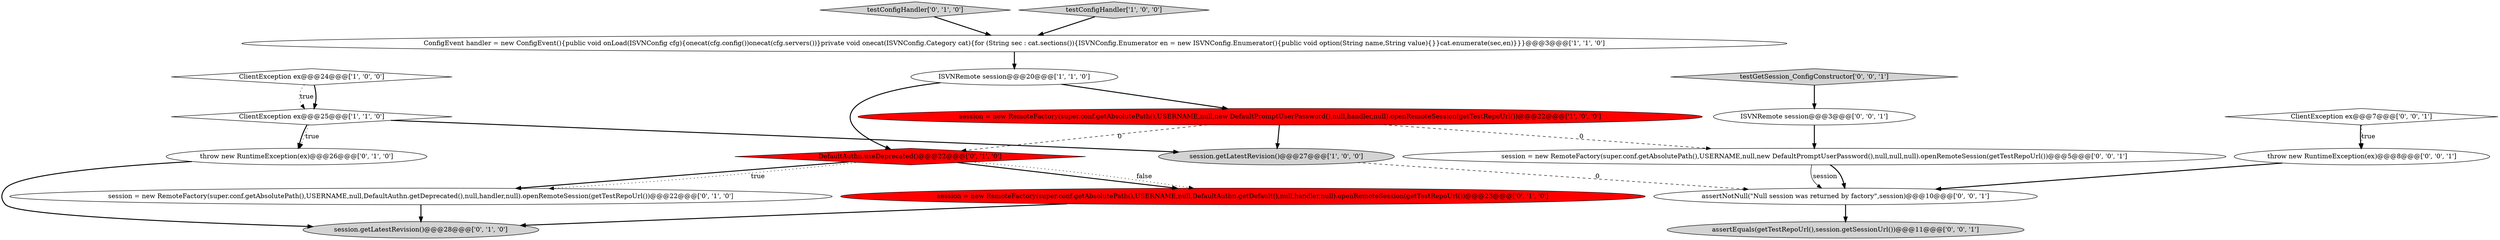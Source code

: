 digraph {
15 [style = filled, label = "ClientException ex@@@7@@@['0', '0', '1']", fillcolor = white, shape = diamond image = "AAA0AAABBB3BBB"];
10 [style = filled, label = "session = new RemoteFactory(super.conf.getAbsolutePath(),USERNAME,null,DefaultAuthn.getDefault(),null,handler,null).openRemoteSession(getTestRepoUrl())@@@23@@@['0', '1', '0']", fillcolor = red, shape = ellipse image = "AAA1AAABBB2BBB"];
11 [style = filled, label = "testConfigHandler['0', '1', '0']", fillcolor = lightgray, shape = diamond image = "AAA0AAABBB2BBB"];
2 [style = filled, label = "session = new RemoteFactory(super.conf.getAbsolutePath(),USERNAME,null,new DefaultPromptUserPassword(),null,handler,null).openRemoteSession(getTestRepoUrl())@@@22@@@['1', '0', '0']", fillcolor = red, shape = ellipse image = "AAA1AAABBB1BBB"];
13 [style = filled, label = "assertEquals(getTestRepoUrl(),session.getSessionUrl())@@@11@@@['0', '0', '1']", fillcolor = lightgray, shape = ellipse image = "AAA0AAABBB3BBB"];
8 [style = filled, label = "session.getLatestRevision()@@@28@@@['0', '1', '0']", fillcolor = lightgray, shape = ellipse image = "AAA0AAABBB2BBB"];
17 [style = filled, label = "assertNotNull(\"Null session was returned by factory\",session)@@@10@@@['0', '0', '1']", fillcolor = white, shape = ellipse image = "AAA0AAABBB3BBB"];
0 [style = filled, label = "ClientException ex@@@25@@@['1', '1', '0']", fillcolor = white, shape = diamond image = "AAA0AAABBB1BBB"];
18 [style = filled, label = "testGetSession_ConfigConstructor['0', '0', '1']", fillcolor = lightgray, shape = diamond image = "AAA0AAABBB3BBB"];
9 [style = filled, label = "DefaultAuthn.useDeprecated()@@@22@@@['0', '1', '0']", fillcolor = red, shape = diamond image = "AAA1AAABBB2BBB"];
12 [style = filled, label = "throw new RuntimeException(ex)@@@26@@@['0', '1', '0']", fillcolor = white, shape = ellipse image = "AAA0AAABBB2BBB"];
7 [style = filled, label = "session = new RemoteFactory(super.conf.getAbsolutePath(),USERNAME,null,DefaultAuthn.getDeprecated(),null,handler,null).openRemoteSession(getTestRepoUrl())@@@22@@@['0', '1', '0']", fillcolor = white, shape = ellipse image = "AAA0AAABBB2BBB"];
16 [style = filled, label = "ISVNRemote session@@@3@@@['0', '0', '1']", fillcolor = white, shape = ellipse image = "AAA0AAABBB3BBB"];
4 [style = filled, label = "ConfigEvent handler = new ConfigEvent(){public void onLoad(ISVNConfig cfg){onecat(cfg.config())onecat(cfg.servers())}private void onecat(ISVNConfig.Category cat){for (String sec : cat.sections()){ISVNConfig.Enumerator en = new ISVNConfig.Enumerator(){public void option(String name,String value){}}cat.enumerate(sec,en)}}}@@@3@@@['1', '1', '0']", fillcolor = white, shape = ellipse image = "AAA0AAABBB1BBB"];
19 [style = filled, label = "throw new RuntimeException(ex)@@@8@@@['0', '0', '1']", fillcolor = white, shape = ellipse image = "AAA0AAABBB3BBB"];
3 [style = filled, label = "session.getLatestRevision()@@@27@@@['1', '0', '0']", fillcolor = lightgray, shape = ellipse image = "AAA0AAABBB1BBB"];
1 [style = filled, label = "ClientException ex@@@24@@@['1', '0', '0']", fillcolor = white, shape = diamond image = "AAA0AAABBB1BBB"];
14 [style = filled, label = "session = new RemoteFactory(super.conf.getAbsolutePath(),USERNAME,null,new DefaultPromptUserPassword(),null,null,null).openRemoteSession(getTestRepoUrl())@@@5@@@['0', '0', '1']", fillcolor = white, shape = ellipse image = "AAA0AAABBB3BBB"];
5 [style = filled, label = "testConfigHandler['1', '0', '0']", fillcolor = lightgray, shape = diamond image = "AAA0AAABBB1BBB"];
6 [style = filled, label = "ISVNRemote session@@@20@@@['1', '1', '0']", fillcolor = white, shape = ellipse image = "AAA0AAABBB1BBB"];
0->3 [style = bold, label=""];
0->12 [style = dotted, label="true"];
3->17 [style = dashed, label="0"];
4->6 [style = bold, label=""];
0->12 [style = bold, label=""];
2->3 [style = bold, label=""];
11->4 [style = bold, label=""];
14->17 [style = bold, label=""];
19->17 [style = bold, label=""];
1->0 [style = bold, label=""];
9->10 [style = bold, label=""];
9->7 [style = bold, label=""];
7->8 [style = bold, label=""];
15->19 [style = bold, label=""];
6->2 [style = bold, label=""];
2->14 [style = dashed, label="0"];
10->8 [style = bold, label=""];
2->9 [style = dashed, label="0"];
12->8 [style = bold, label=""];
15->19 [style = dotted, label="true"];
5->4 [style = bold, label=""];
16->14 [style = bold, label=""];
17->13 [style = bold, label=""];
14->17 [style = solid, label="session"];
1->0 [style = dotted, label="true"];
6->9 [style = bold, label=""];
9->7 [style = dotted, label="true"];
9->10 [style = dotted, label="false"];
18->16 [style = bold, label=""];
}
